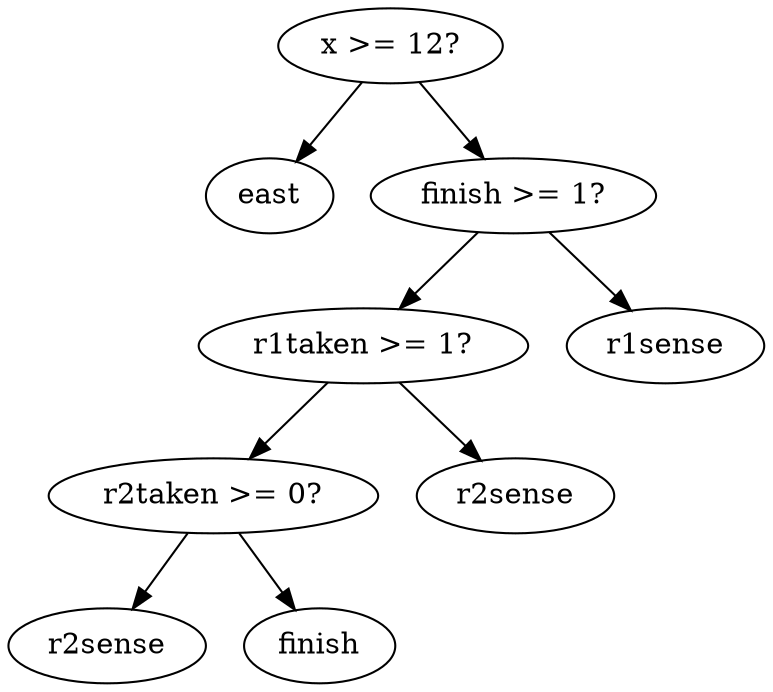 digraph tree {
    "0x0" [label="x >= 12?"];
    "0x1" [label="east"];
    "0x2" [label="finish >= 1?"];
    "0x3" [label="r1taken >= 1?"];
    "0x4" [label="r2taken >= 0?"];
    "0x5" [label="r2sense"];
    "0x6" [label="finish"];
    "0x7" [label="r2sense"];
    "0x8" [label="r1sense"];
    "0x0" -> "0x1";
    "0x0" -> "0x2";
    "0x2" -> "0x3";
    "0x2" -> "0x8";
    "0x3" -> "0x4";
    "0x3" -> "0x7";
    "0x4" -> "0x5";
    "0x4" -> "0x6";
}
